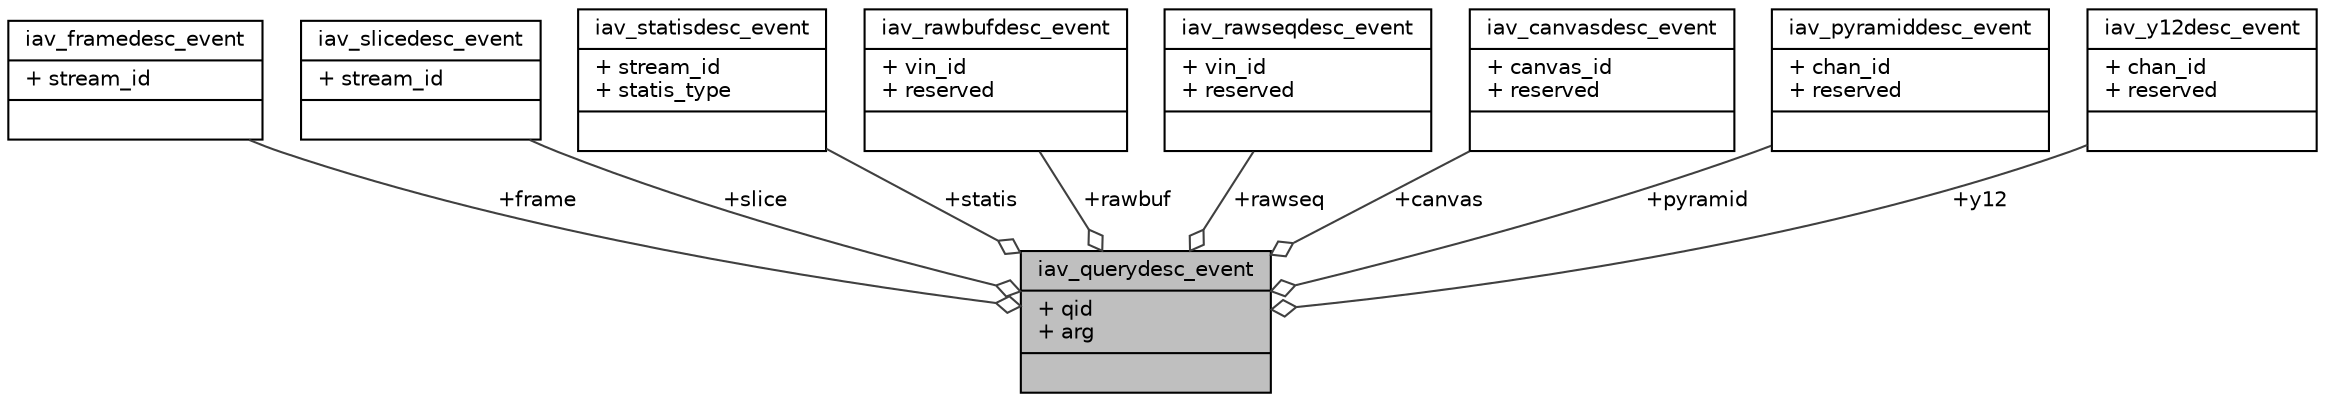 digraph "iav_querydesc_event"
{
 // INTERACTIVE_SVG=YES
 // LATEX_PDF_SIZE
  bgcolor="transparent";
  edge [fontname="Helvetica",fontsize="10",labelfontname="Helvetica",labelfontsize="10"];
  node [fontname="Helvetica",fontsize="10",shape=record];
  Node1 [label="{iav_querydesc_event\n|+ qid\l+ arg\l|}",height=0.2,width=0.4,color="black", fillcolor="grey75", style="filled", fontcolor="black",tooltip=" "];
  Node2 -> Node1 [color="grey25",fontsize="10",style="solid",label=" +frame" ,arrowhead="odiamond",fontname="Helvetica"];
  Node2 [label="{iav_framedesc_event\n|+ stream_id\l|}",height=0.2,width=0.4,color="black",URL="$d6/dfa/structiav__framedesc__event.html",tooltip=" "];
  Node3 -> Node1 [color="grey25",fontsize="10",style="solid",label=" +slice" ,arrowhead="odiamond",fontname="Helvetica"];
  Node3 [label="{iav_slicedesc_event\n|+ stream_id\l|}",height=0.2,width=0.4,color="black",URL="$d2/d3c/structiav__slicedesc__event.html",tooltip=" "];
  Node4 -> Node1 [color="grey25",fontsize="10",style="solid",label=" +statis" ,arrowhead="odiamond",fontname="Helvetica"];
  Node4 [label="{iav_statisdesc_event\n|+ stream_id\l+ statis_type\l|}",height=0.2,width=0.4,color="black",URL="$d8/d97/structiav__statisdesc__event.html",tooltip=" "];
  Node5 -> Node1 [color="grey25",fontsize="10",style="solid",label=" +rawbuf" ,arrowhead="odiamond",fontname="Helvetica"];
  Node5 [label="{iav_rawbufdesc_event\n|+ vin_id\l+ reserved\l|}",height=0.2,width=0.4,color="black",URL="$d4/dba/structiav__rawbufdesc__event.html",tooltip=" "];
  Node6 -> Node1 [color="grey25",fontsize="10",style="solid",label=" +rawseq" ,arrowhead="odiamond",fontname="Helvetica"];
  Node6 [label="{iav_rawseqdesc_event\n|+ vin_id\l+ reserved\l|}",height=0.2,width=0.4,color="black",URL="$dd/d71/structiav__rawseqdesc__event.html",tooltip=" "];
  Node7 -> Node1 [color="grey25",fontsize="10",style="solid",label=" +canvas" ,arrowhead="odiamond",fontname="Helvetica"];
  Node7 [label="{iav_canvasdesc_event\n|+ canvas_id\l+ reserved\l|}",height=0.2,width=0.4,color="black",URL="$d1/daf/structiav__canvasdesc__event.html",tooltip=" "];
  Node8 -> Node1 [color="grey25",fontsize="10",style="solid",label=" +pyramid" ,arrowhead="odiamond",fontname="Helvetica"];
  Node8 [label="{iav_pyramiddesc_event\n|+ chan_id\l+ reserved\l|}",height=0.2,width=0.4,color="black",URL="$de/d03/structiav__pyramiddesc__event.html",tooltip=" "];
  Node9 -> Node1 [color="grey25",fontsize="10",style="solid",label=" +y12" ,arrowhead="odiamond",fontname="Helvetica"];
  Node9 [label="{iav_y12desc_event\n|+ chan_id\l+ reserved\l|}",height=0.2,width=0.4,color="black",URL="$d9/d47/structiav__y12desc__event.html",tooltip=" "];
}
